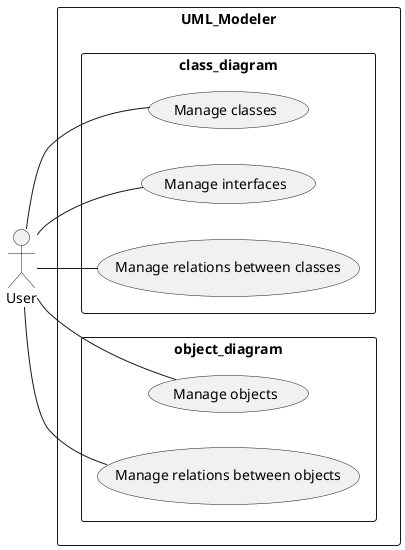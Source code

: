 @startuml
skinparam packageStyle rect
left to right direction
actor User

rectangle UML_Modeler {

	rectangle class_diagram {
		(Manage classes) as (manageClasses)
		(Manage interfaces) as (manageInterfaces)
		(Manage relations between classes) as (manageRelationsC)
	}

	User -- (manageClasses)
	User -- (manageInterfaces)
	User -- (manageRelationsC)


	rectangle object_diagram {
		(Manage objects) as (manageObjets)
		(Manage relations between objects) as (manageRelationsO)
	}

	User -- (manageObjets)
	User -- (manageRelationsO)
}

@enduml